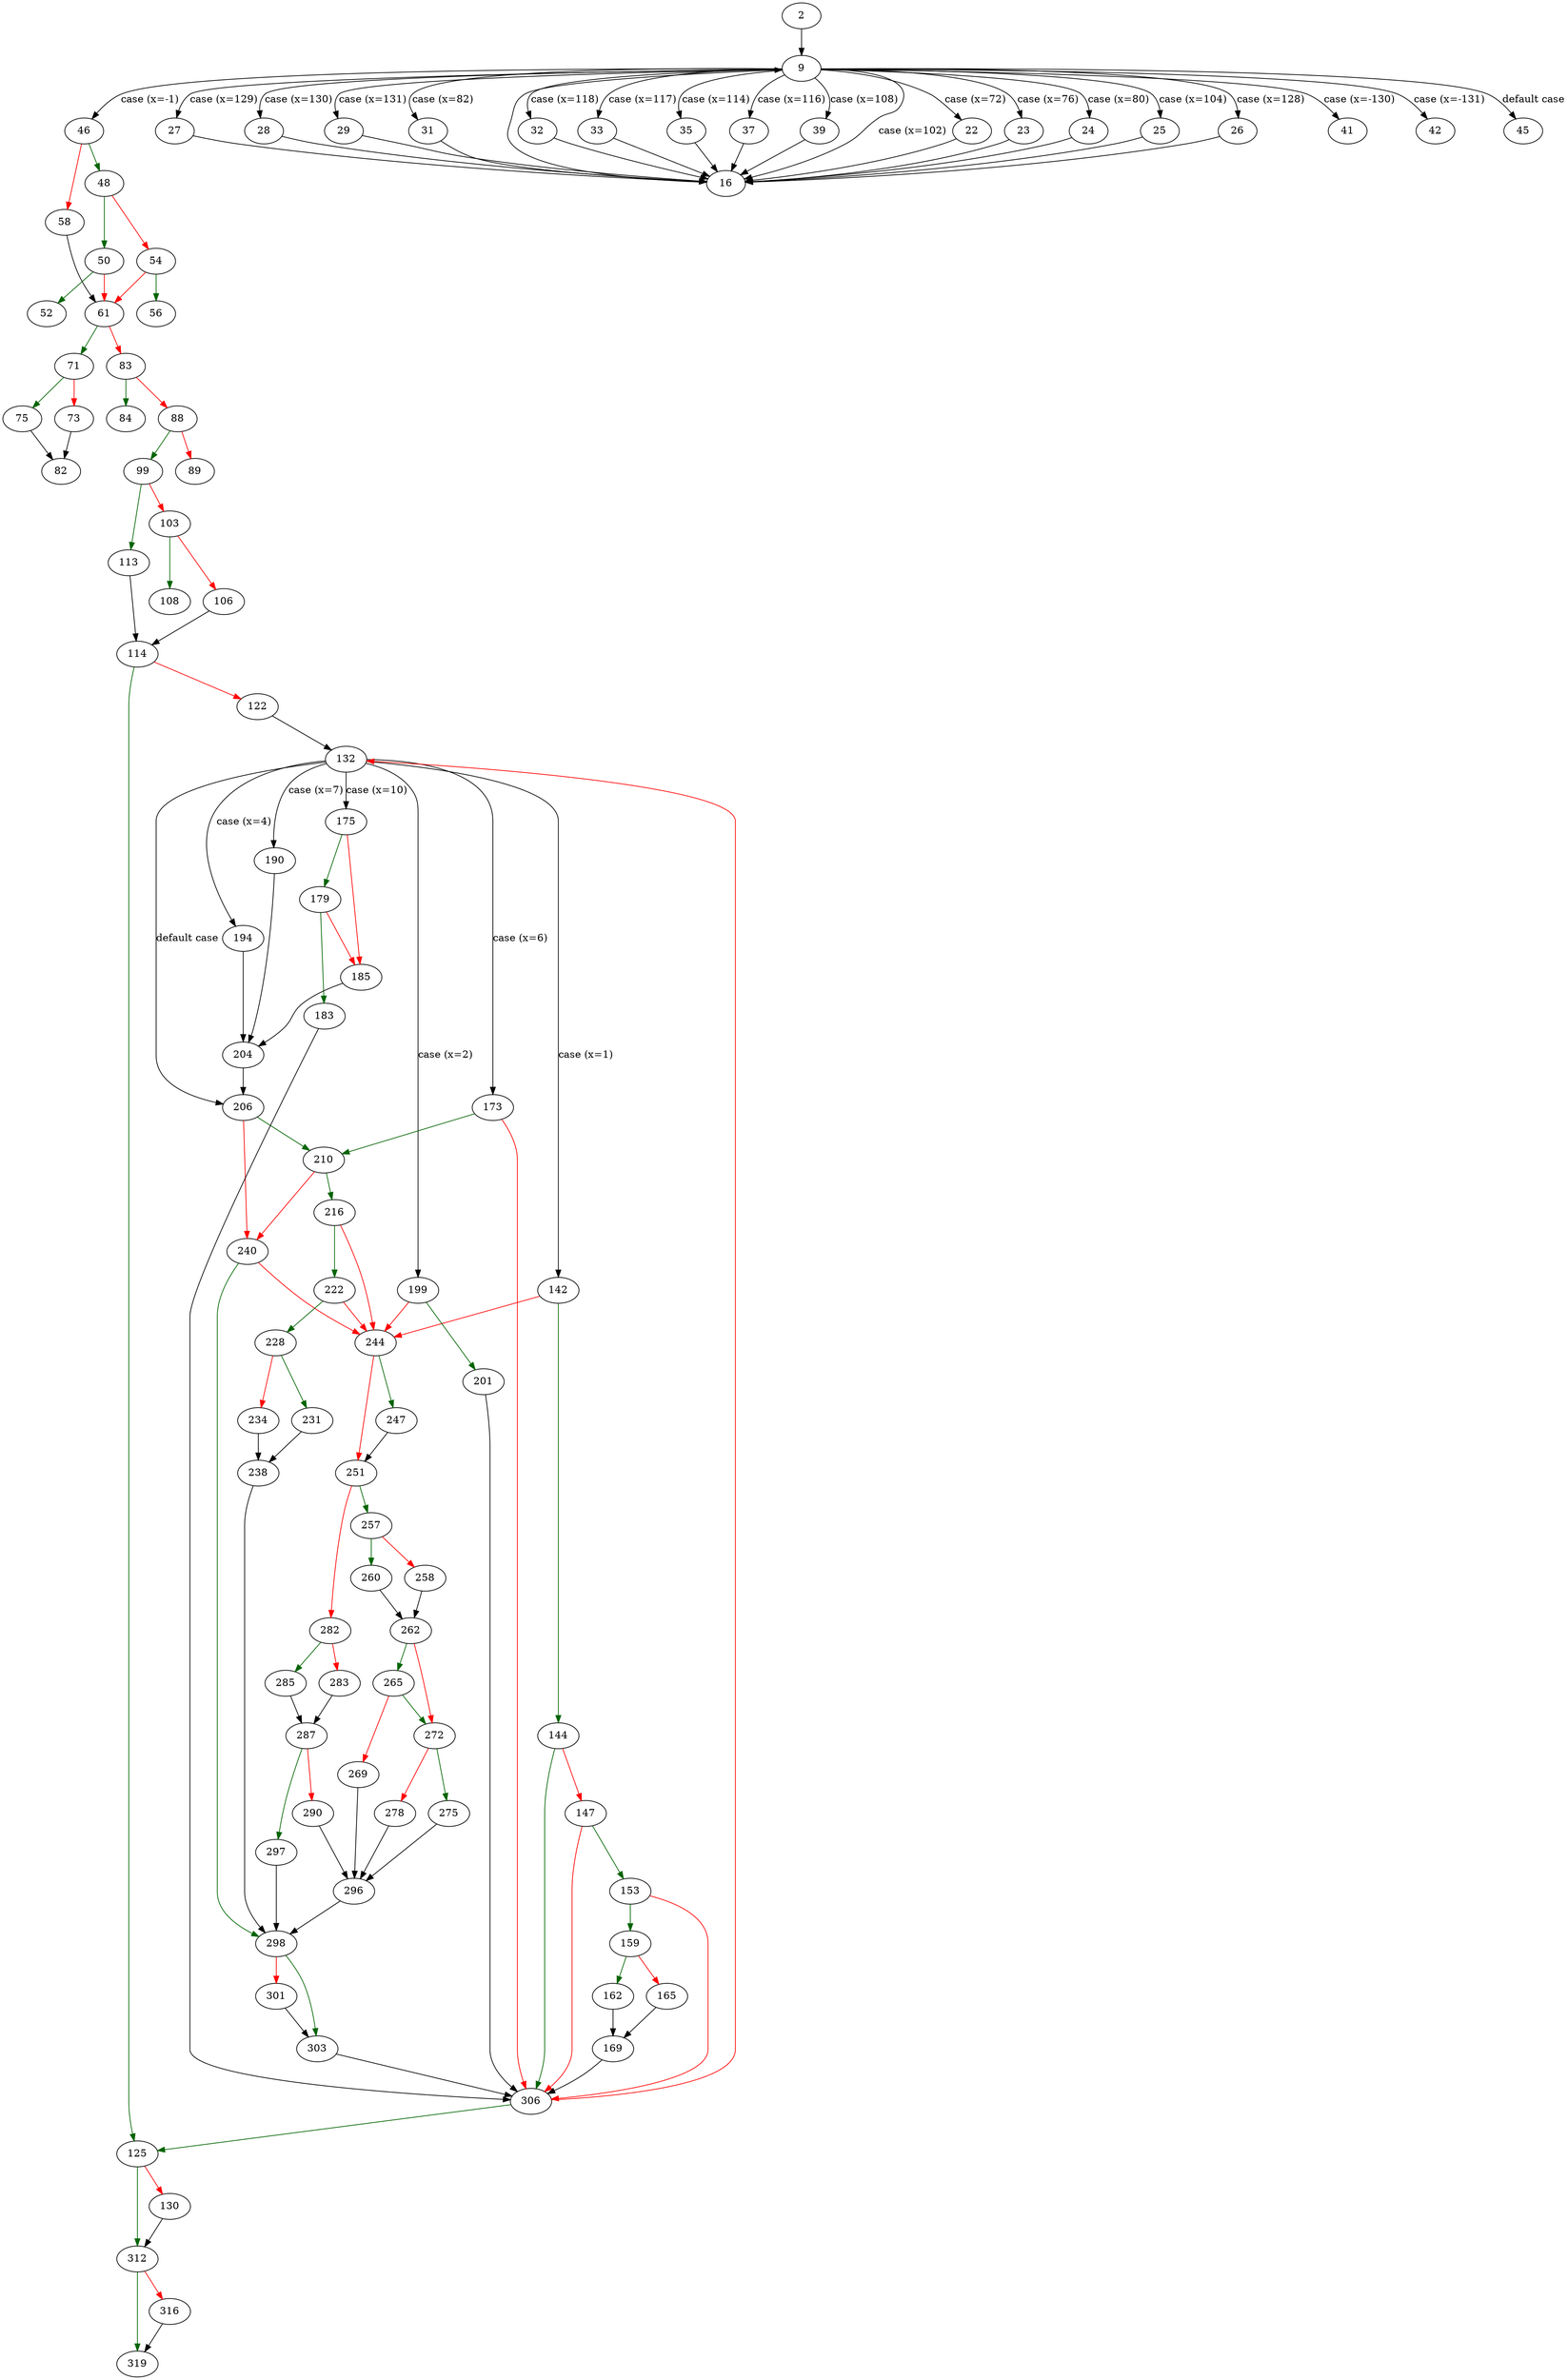 strict digraph "main" {
	// Node definitions.
	2 [entry=true];
	9;
	46;
	22;
	23;
	24;
	25;
	26;
	27;
	28;
	29;
	31;
	16;
	32;
	33;
	35;
	37;
	39;
	41;
	42;
	45;
	48;
	58;
	50;
	54;
	52;
	61;
	56;
	71;
	83;
	75;
	73;
	82;
	84;
	88;
	99;
	89;
	113;
	103;
	108;
	106;
	114;
	125;
	122;
	132;
	312;
	130;
	142;
	173;
	175;
	190;
	194;
	199;
	206;
	144;
	244;
	306;
	147;
	153;
	159;
	162;
	165;
	169;
	210;
	179;
	185;
	183;
	204;
	201;
	240;
	216;
	222;
	228;
	231;
	234;
	238;
	298;
	247;
	251;
	257;
	282;
	260;
	258;
	262;
	265;
	272;
	269;
	296;
	275;
	278;
	285;
	283;
	287;
	297;
	290;
	303;
	301;
	319;
	316;

	// Edge definitions.
	2 -> 9;
	9 -> 46 [
		cond="case (x=-1)"
		label="case (x=-1)"
	];
	9 -> 22 [
		cond="case (x=72)"
		label="case (x=72)"
	];
	9 -> 23 [
		cond="case (x=76)"
		label="case (x=76)"
	];
	9 -> 24 [
		cond="case (x=80)"
		label="case (x=80)"
	];
	9 -> 25 [
		cond="case (x=104)"
		label="case (x=104)"
	];
	9 -> 26 [
		cond="case (x=128)"
		label="case (x=128)"
	];
	9 -> 27 [
		cond="case (x=129)"
		label="case (x=129)"
	];
	9 -> 28 [
		cond="case (x=130)"
		label="case (x=130)"
	];
	9 -> 29 [
		cond="case (x=131)"
		label="case (x=131)"
	];
	9 -> 31 [
		cond="case (x=82)"
		label="case (x=82)"
	];
	9 -> 16 [
		cond="case (x=102)"
		label="case (x=102)"
	];
	9 -> 32 [
		cond="case (x=118)"
		label="case (x=118)"
	];
	9 -> 33 [
		cond="case (x=117)"
		label="case (x=117)"
	];
	9 -> 35 [
		cond="case (x=114)"
		label="case (x=114)"
	];
	9 -> 37 [
		cond="case (x=116)"
		label="case (x=116)"
	];
	9 -> 39 [
		cond="case (x=108)"
		label="case (x=108)"
	];
	9 -> 41 [
		cond="case (x=-130)"
		label="case (x=-130)"
	];
	9 -> 42 [
		cond="case (x=-131)"
		label="case (x=-131)"
	];
	9 -> 45 [
		cond="default case"
		label="default case"
	];
	46 -> 48 [
		color=darkgreen
		cond=true
	];
	46 -> 58 [
		color=red
		cond=false
	];
	22 -> 16;
	23 -> 16;
	24 -> 16;
	25 -> 16;
	26 -> 16;
	27 -> 16;
	28 -> 16;
	29 -> 16;
	31 -> 16;
	16 -> 9;
	32 -> 16;
	33 -> 16;
	35 -> 16;
	37 -> 16;
	39 -> 16;
	48 -> 50 [
		color=darkgreen
		cond=true
	];
	48 -> 54 [
		color=red
		cond=false
	];
	58 -> 61;
	50 -> 52 [
		color=darkgreen
		cond=true
	];
	50 -> 61 [
		color=red
		cond=false
	];
	54 -> 61 [
		color=red
		cond=false
	];
	54 -> 56 [
		color=darkgreen
		cond=true
	];
	61 -> 71 [
		color=darkgreen
		cond=true
	];
	61 -> 83 [
		color=red
		cond=false
	];
	71 -> 75 [
		color=darkgreen
		cond=true
	];
	71 -> 73 [
		color=red
		cond=false
	];
	83 -> 84 [
		color=darkgreen
		cond=true
	];
	83 -> 88 [
		color=red
		cond=false
	];
	75 -> 82;
	73 -> 82;
	88 -> 99 [
		color=darkgreen
		cond=true
	];
	88 -> 89 [
		color=red
		cond=false
	];
	99 -> 113 [
		color=darkgreen
		cond=true
	];
	99 -> 103 [
		color=red
		cond=false
	];
	113 -> 114;
	103 -> 108 [
		color=darkgreen
		cond=true
	];
	103 -> 106 [
		color=red
		cond=false
	];
	106 -> 114;
	114 -> 125 [
		color=darkgreen
		cond=true
	];
	114 -> 122 [
		color=red
		cond=false
	];
	125 -> 312 [
		color=darkgreen
		cond=true
	];
	125 -> 130 [
		color=red
		cond=false
	];
	122 -> 132;
	132 -> 142 [
		cond="case (x=1)"
		label="case (x=1)"
	];
	132 -> 173 [
		cond="case (x=6)"
		label="case (x=6)"
	];
	132 -> 175 [
		cond="case (x=10)"
		label="case (x=10)"
	];
	132 -> 190 [
		cond="case (x=7)"
		label="case (x=7)"
	];
	132 -> 194 [
		cond="case (x=4)"
		label="case (x=4)"
	];
	132 -> 199 [
		cond="case (x=2)"
		label="case (x=2)"
	];
	132 -> 206 [
		cond="default case"
		label="default case"
	];
	312 -> 319 [
		color=darkgreen
		cond=true
	];
	312 -> 316 [
		color=red
		cond=false
	];
	130 -> 312;
	142 -> 144 [
		color=darkgreen
		cond=true
	];
	142 -> 244 [
		color=red
		cond=false
	];
	173 -> 306 [
		color=red
		cond=false
	];
	173 -> 210 [
		color=darkgreen
		cond=true
	];
	175 -> 179 [
		color=darkgreen
		cond=true
	];
	175 -> 185 [
		color=red
		cond=false
	];
	190 -> 204;
	194 -> 204;
	199 -> 244 [
		color=red
		cond=false
	];
	199 -> 201 [
		color=darkgreen
		cond=true
	];
	206 -> 210 [
		color=darkgreen
		cond=true
	];
	206 -> 240 [
		color=red
		cond=false
	];
	144 -> 306 [
		color=darkgreen
		cond=true
	];
	144 -> 147 [
		color=red
		cond=false
	];
	244 -> 247 [
		color=darkgreen
		cond=true
	];
	244 -> 251 [
		color=red
		cond=false
	];
	306 -> 125 [
		color=darkgreen
		cond=true
	];
	306 -> 132 [
		color=red
		cond=false
	];
	147 -> 306 [
		color=red
		cond=false
	];
	147 -> 153 [
		color=darkgreen
		cond=true
	];
	153 -> 306 [
		color=red
		cond=false
	];
	153 -> 159 [
		color=darkgreen
		cond=true
	];
	159 -> 162 [
		color=darkgreen
		cond=true
	];
	159 -> 165 [
		color=red
		cond=false
	];
	162 -> 169;
	165 -> 169;
	169 -> 306;
	210 -> 240 [
		color=red
		cond=false
	];
	210 -> 216 [
		color=darkgreen
		cond=true
	];
	179 -> 185 [
		color=red
		cond=false
	];
	179 -> 183 [
		color=darkgreen
		cond=true
	];
	185 -> 204;
	183 -> 306;
	204 -> 206;
	201 -> 306;
	240 -> 244 [
		color=red
		cond=false
	];
	240 -> 298 [
		color=darkgreen
		cond=true
	];
	216 -> 244 [
		color=red
		cond=false
	];
	216 -> 222 [
		color=darkgreen
		cond=true
	];
	222 -> 244 [
		color=red
		cond=false
	];
	222 -> 228 [
		color=darkgreen
		cond=true
	];
	228 -> 231 [
		color=darkgreen
		cond=true
	];
	228 -> 234 [
		color=red
		cond=false
	];
	231 -> 238;
	234 -> 238;
	238 -> 298;
	298 -> 303 [
		color=darkgreen
		cond=true
	];
	298 -> 301 [
		color=red
		cond=false
	];
	247 -> 251;
	251 -> 257 [
		color=darkgreen
		cond=true
	];
	251 -> 282 [
		color=red
		cond=false
	];
	257 -> 260 [
		color=darkgreen
		cond=true
	];
	257 -> 258 [
		color=red
		cond=false
	];
	282 -> 285 [
		color=darkgreen
		cond=true
	];
	282 -> 283 [
		color=red
		cond=false
	];
	260 -> 262;
	258 -> 262;
	262 -> 265 [
		color=darkgreen
		cond=true
	];
	262 -> 272 [
		color=red
		cond=false
	];
	265 -> 272 [
		color=darkgreen
		cond=true
	];
	265 -> 269 [
		color=red
		cond=false
	];
	272 -> 275 [
		color=darkgreen
		cond=true
	];
	272 -> 278 [
		color=red
		cond=false
	];
	269 -> 296;
	296 -> 298;
	275 -> 296;
	278 -> 296;
	285 -> 287;
	283 -> 287;
	287 -> 297 [
		color=darkgreen
		cond=true
	];
	287 -> 290 [
		color=red
		cond=false
	];
	297 -> 298;
	290 -> 296;
	303 -> 306;
	301 -> 303;
	316 -> 319;
}